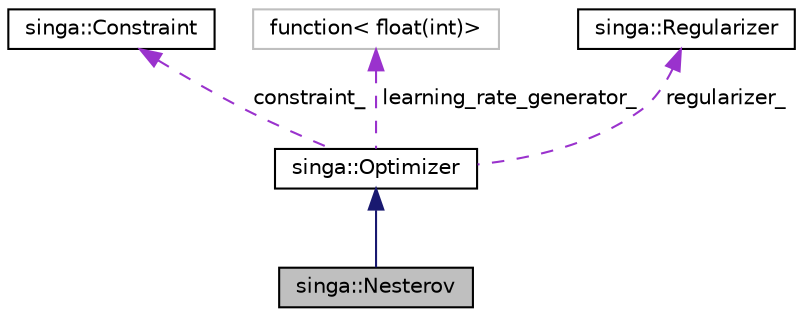 digraph "singa::Nesterov"
{
  edge [fontname="Helvetica",fontsize="10",labelfontname="Helvetica",labelfontsize="10"];
  node [fontname="Helvetica",fontsize="10",shape=record];
  Node2 [label="singa::Nesterov",height=0.2,width=0.4,color="black", fillcolor="grey75", style="filled", fontcolor="black"];
  Node3 -> Node2 [dir="back",color="midnightblue",fontsize="10",style="solid",fontname="Helvetica"];
  Node3 [label="singa::Optimizer",height=0.2,width=0.4,color="black", fillcolor="white", style="filled",URL="$classsinga_1_1Optimizer.html",tooltip="The base class for gradient descent algorithms used to update the model parameters in order to optimi..."];
  Node4 -> Node3 [dir="back",color="darkorchid3",fontsize="10",style="dashed",label=" constraint_" ,fontname="Helvetica"];
  Node4 [label="singa::Constraint",height=0.2,width=0.4,color="black", fillcolor="white", style="filled",URL="$classsinga_1_1Constraint.html",tooltip="Apply constraints for parameters (gradient). "];
  Node5 -> Node3 [dir="back",color="darkorchid3",fontsize="10",style="dashed",label=" learning_rate_generator_" ,fontname="Helvetica"];
  Node5 [label="function\< float(int)\>",height=0.2,width=0.4,color="grey75", fillcolor="white", style="filled"];
  Node6 -> Node3 [dir="back",color="darkorchid3",fontsize="10",style="dashed",label=" regularizer_" ,fontname="Helvetica"];
  Node6 [label="singa::Regularizer",height=0.2,width=0.4,color="black", fillcolor="white", style="filled",URL="$classsinga_1_1Regularizer.html",tooltip="Apply regularization for parameters (gradient), e.g., L1 norm and L2 norm. "];
}
